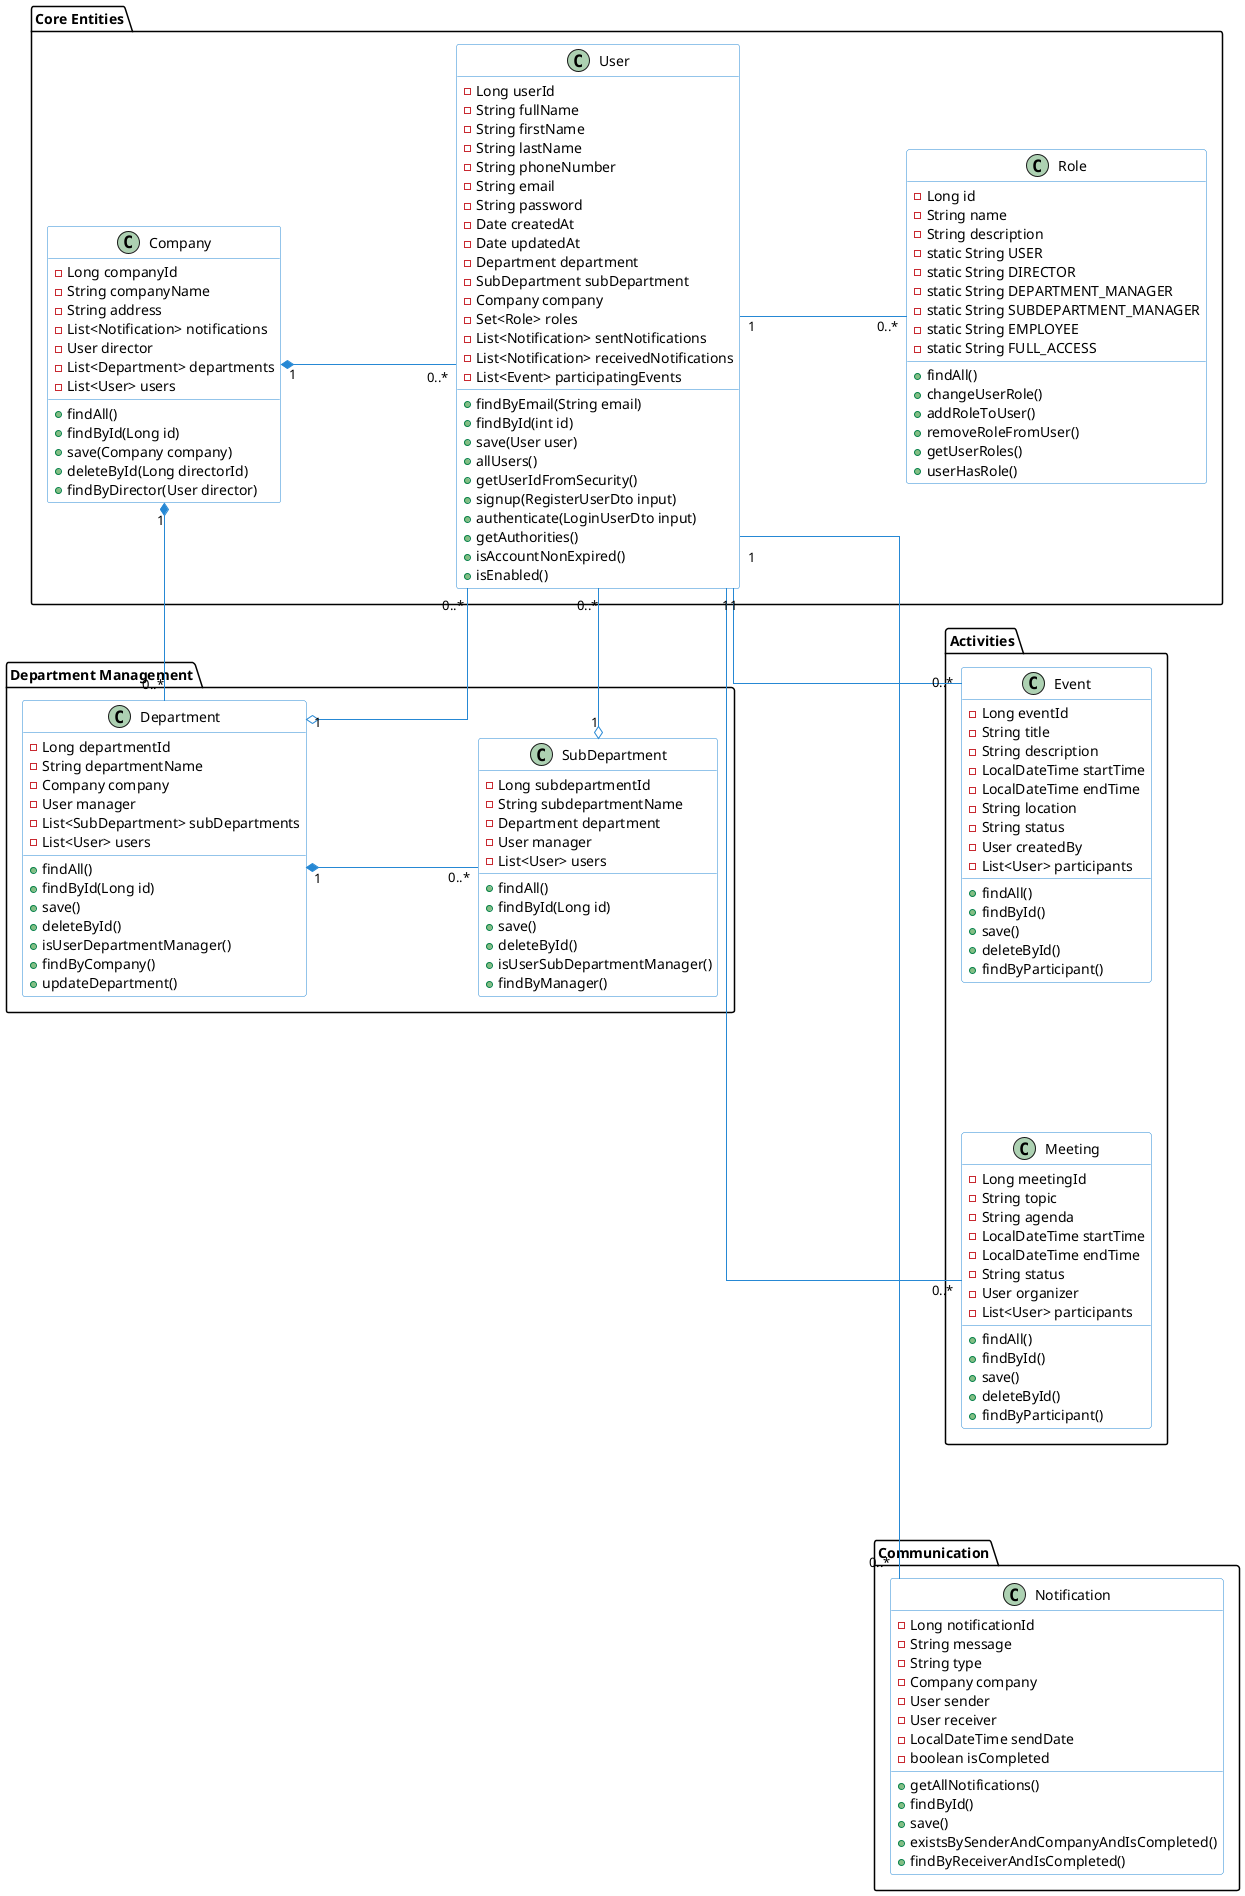 @startuml

' Настройки стиля и layout
skinparam class {
    BackgroundColor White
    ArrowColor #2688d4
    BorderColor #2688d4
}

left to right direction
skinparam linetype ortho
skinparam nodesep 150
skinparam ranksep 150

package "Core Entities" {
    class User {
        ' Атрибуты
        -Long userId
        -String fullName
        -String firstName
        -String lastName
        -String phoneNumber
        -String email
        -String password
        -Date createdAt
        -Date updatedAt
        -Department department
        -SubDepartment subDepartment
        -Company company
        -Set<Role> roles
        -List<Notification> sentNotifications
        -List<Notification> receivedNotifications
        -List<Event> participatingEvents
        
        ' Методы
        +findByEmail(String email)
        +findById(int id)
        +save(User user)
        +allUsers()
        +getUserIdFromSecurity()
        +signup(RegisterUserDto input)
        +authenticate(LoginUserDto input)
        +getAuthorities()
        +isAccountNonExpired()
        +isEnabled()
    }

    class Company {
        ' Атрибуты
        -Long companyId
        -String companyName
        -String address
        -List<Notification> notifications
        -User director
        -List<Department> departments
        -List<User> users
        
        ' Методы
        +findAll()
        +findById(Long id)
        +save(Company company)
        +deleteById(Long directorId)
        +findByDirector(User director)
    }

    class Role {
        ' Атрибуты
        -Long id
        -String name
        -String description
        -static String USER
        -static String DIRECTOR
        -static String DEPARTMENT_MANAGER
        -static String SUBDEPARTMENT_MANAGER
        -static String EMPLOYEE
        -static String FULL_ACCESS
        
        ' Методы
        +findAll()
        +changeUserRole()
        +addRoleToUser()
        +removeRoleFromUser()
        +getUserRoles()
        +userHasRole()
    }
}

package "Department Management" {
    class Department {
        ' Атрибуты
        -Long departmentId
        -String departmentName
        -Company company
        -User manager
        -List<SubDepartment> subDepartments
        -List<User> users
        
        ' Методы
        +findAll()
        +findById(Long id)
        +save()
        +deleteById()
        +isUserDepartmentManager()
        +findByCompany()
        +updateDepartment()
    }

    class SubDepartment {
        ' Атрибуты
        -Long subdepartmentId
        -String subdepartmentName
        -Department department
        -User manager
        -List<User> users
        
        ' Методы
        +findAll()
        +findById(Long id)
        +save()
        +deleteById()
        +isUserSubDepartmentManager()
        +findByManager()
    }
}

package "Activities" {
    class Event {
        ' Атрибуты
        -Long eventId
        -String title
        -String description
        -LocalDateTime startTime
        -LocalDateTime endTime
        -String location
        -String status
        -User createdBy
        -List<User> participants
        
        ' Методы
        +findAll()
        +findById()
        +save()
        +deleteById()
        +findByParticipant()
    }

    class Meeting {
        ' Атрибуты
        -Long meetingId
        -String topic
        -String agenda
        -LocalDateTime startTime
        -LocalDateTime endTime
        -String status
        -User organizer
        -List<User> participants
        
        ' Методы
        +findAll()
        +findById()
        +save()
        +deleteById()
        +findByParticipant()
    }
}

package "Communication" {
    class Notification {
        ' Атрибуты
        -Long notificationId
        -String message
        -String type
        -Company company
        -User sender
        -User receiver
        -LocalDateTime sendDate
        -boolean isCompleted
        
        ' Методы
        +getAllNotifications()
        +findById()
        +save()
        +existsBySenderAndCompanyAndIsCompleted()
        +findByReceiverAndIsCompleted()
    }
}

Company "1" *-- "0..*" Department
Company "1" *-- "0..*" User
Department "1" *-- "0..*" SubDepartment
Department "1" o-- "0..*" User
SubDepartment "1" o-- "0..*" User
User "1" -- "0..*" Event
User "1" -- "0..*" Meeting
User "1" -- "0..*" Notification
User "1" -- "0..*" Role

@enduml